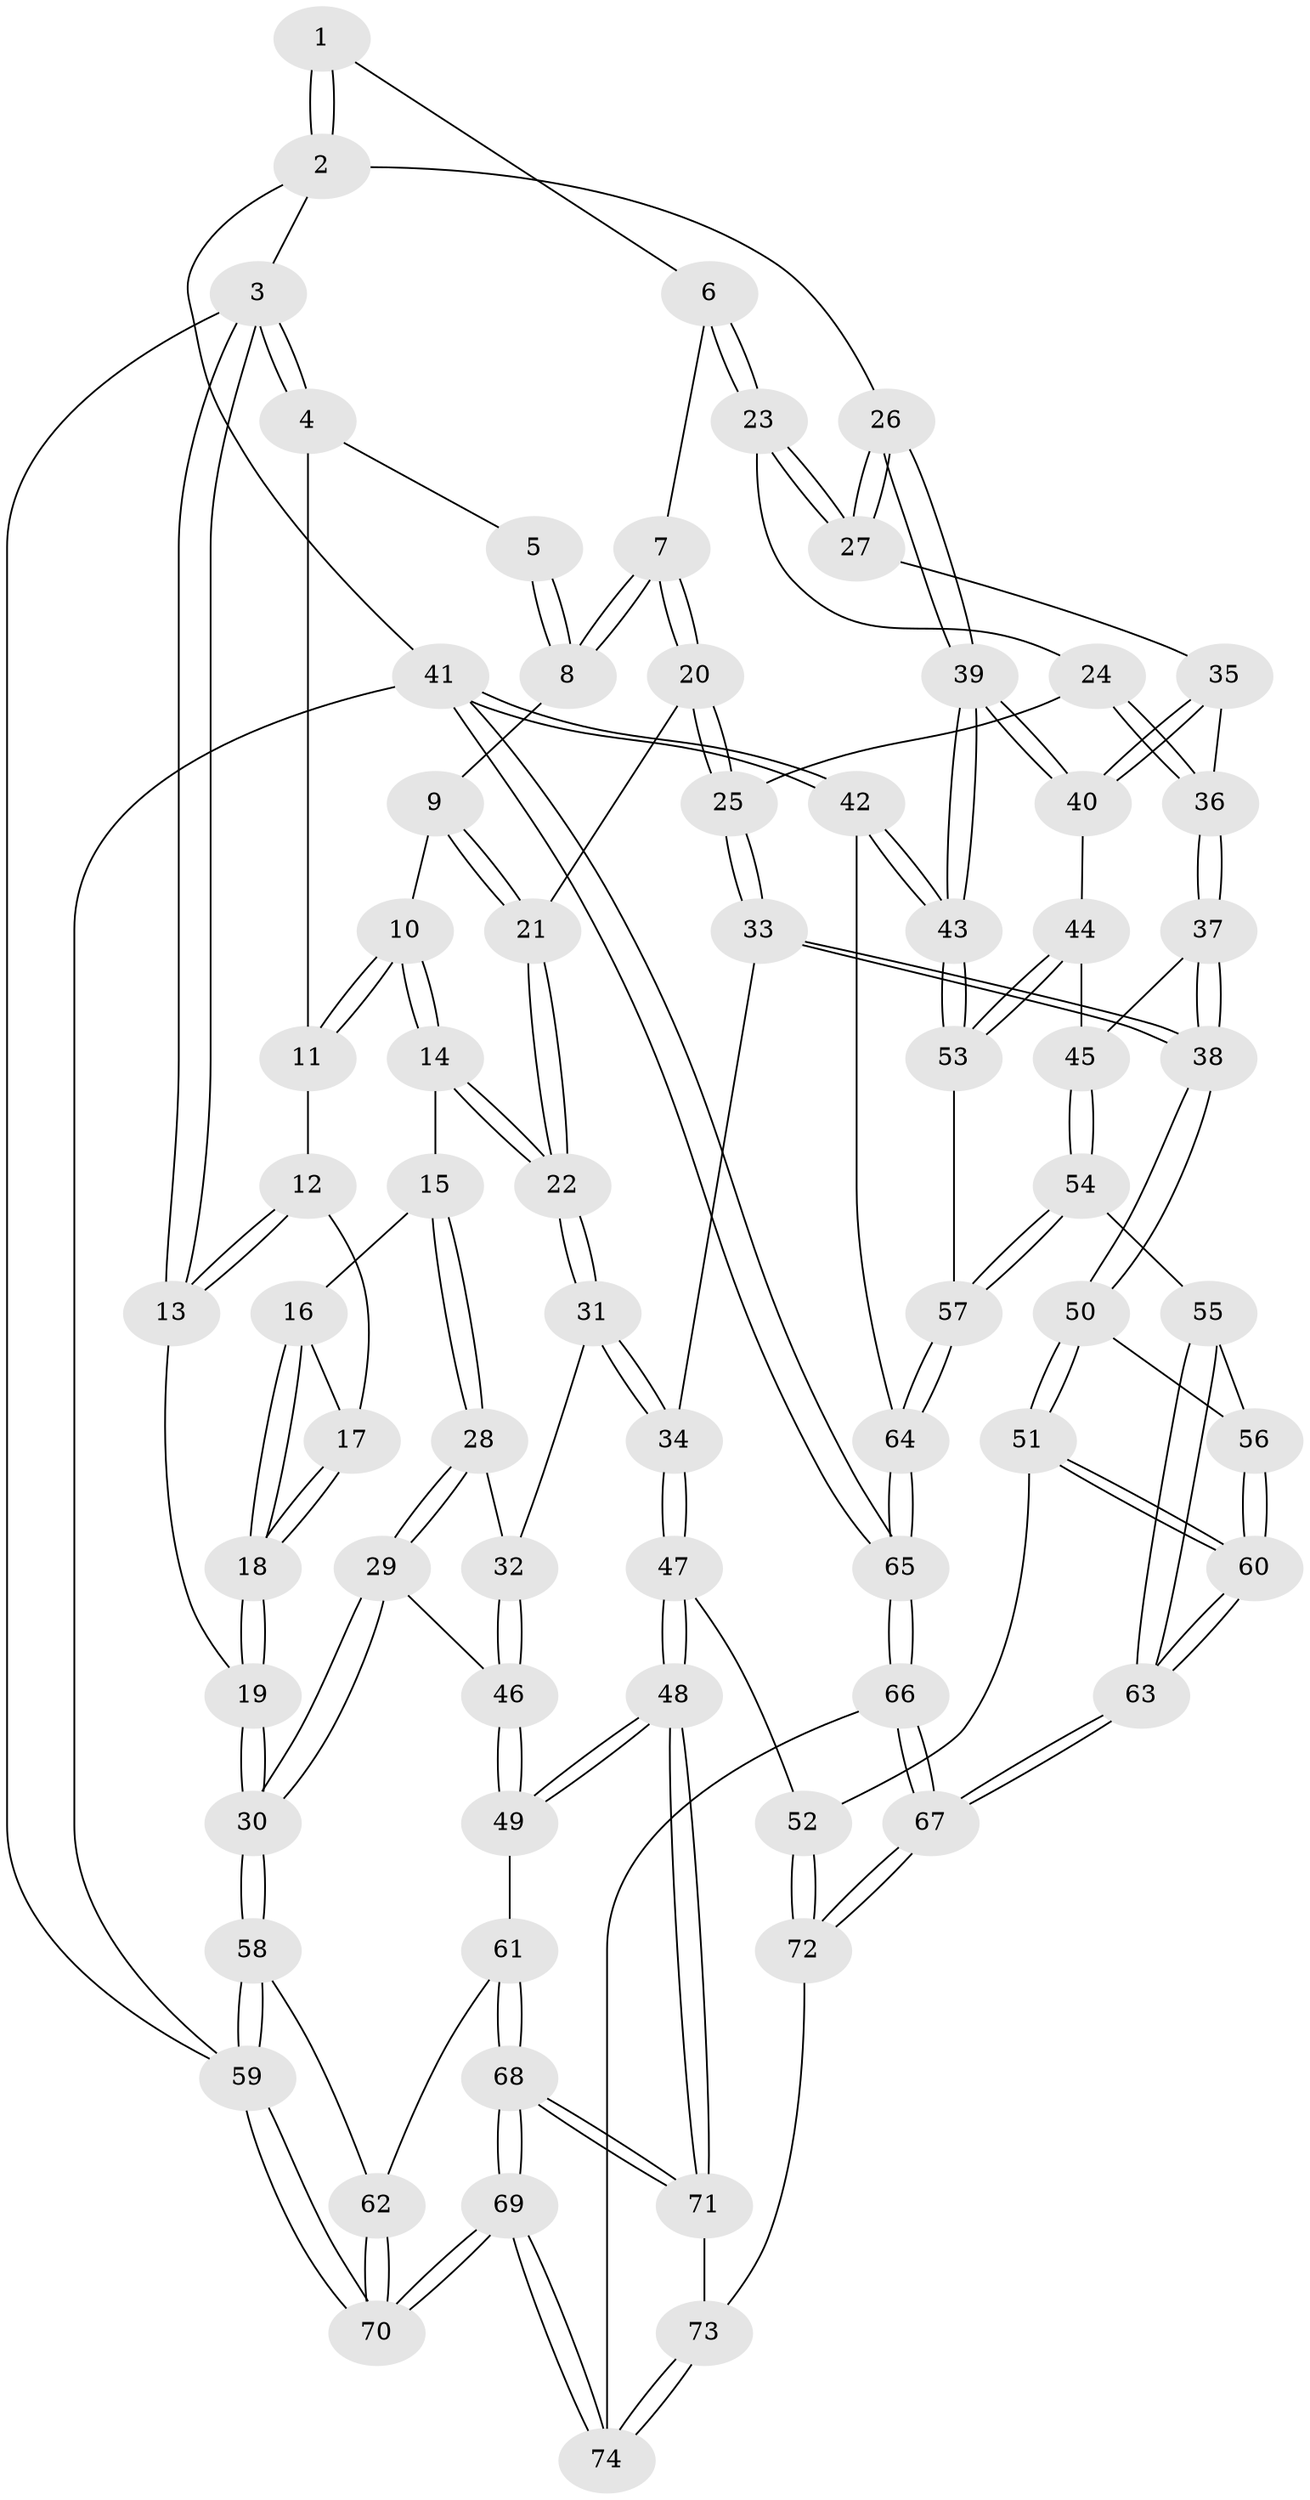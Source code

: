 // Generated by graph-tools (version 1.1) at 2025/38/03/09/25 02:38:40]
// undirected, 74 vertices, 182 edges
graph export_dot {
graph [start="1"]
  node [color=gray90,style=filled];
  1 [pos="+0.6959017803969751+0"];
  2 [pos="+1+0"];
  3 [pos="+0+0"];
  4 [pos="+0.13765912982730513+0"];
  5 [pos="+0.5529476766351736+0"];
  6 [pos="+0.5752000014373589+0.19222819300580185"];
  7 [pos="+0.5492934733478699+0.1919798744519584"];
  8 [pos="+0.4439207489954141+0.118377576167679"];
  9 [pos="+0.35922411389082204+0.14228128300230877"];
  10 [pos="+0.2919873880533005+0.12919520912055432"];
  11 [pos="+0.15567200695050218+0"];
  12 [pos="+0.07178597095069295+0.1589363243706208"];
  13 [pos="+0+0.08376575249520671"];
  14 [pos="+0.21923111222153704+0.22401664470057064"];
  15 [pos="+0.1618871971416241+0.24842151916451752"];
  16 [pos="+0.12683584212652435+0.22675953187158732"];
  17 [pos="+0.07569764679427357+0.1658279520886699"];
  18 [pos="+0+0.31297778153335887"];
  19 [pos="+0+0.3919127721336218"];
  20 [pos="+0.4759887737789141+0.3038706262225717"];
  21 [pos="+0.39569167037008535+0.27851768193428883"];
  22 [pos="+0.32655079520289554+0.34832981908342525"];
  23 [pos="+0.6598339698985459+0.2351106044578029"];
  24 [pos="+0.640556568204296+0.3505964790856887"];
  25 [pos="+0.49072534983918464+0.3666260949066367"];
  26 [pos="+1+0"];
  27 [pos="+1+0.10835054491917594"];
  28 [pos="+0.14639877618979696+0.3098912460993934"];
  29 [pos="+0+0.4671517303299968"];
  30 [pos="+0+0.45277904067272257"];
  31 [pos="+0.32800017293827927+0.43875941355142356"];
  32 [pos="+0.2561891451732396+0.4646935630118302"];
  33 [pos="+0.44073042190058054+0.4738417581969084"];
  34 [pos="+0.43032519486217263+0.47764859478072763"];
  35 [pos="+0.9659237457836157+0.1945669973002705"];
  36 [pos="+0.6775609935115174+0.43924178381519124"];
  37 [pos="+0.6825561853390839+0.5066757141770735"];
  38 [pos="+0.6275595831764268+0.534507435876143"];
  39 [pos="+1+0.5765576914729739"];
  40 [pos="+0.8695932861214054+0.4888306996284539"];
  41 [pos="+1+1"];
  42 [pos="+1+0.7264441025614362"];
  43 [pos="+1+0.697468078430734"];
  44 [pos="+0.8608981520838402+0.4974870960950026"];
  45 [pos="+0.7212235403740376+0.5211700838328746"];
  46 [pos="+0.16129727719995257+0.5741761428452183"];
  47 [pos="+0.3918630178265242+0.7137702536191001"];
  48 [pos="+0.30266239024644076+0.7266632274721962"];
  49 [pos="+0.18739849373819892+0.6676458996354216"];
  50 [pos="+0.6029591279847551+0.6060476507154929"];
  51 [pos="+0.5139169170103087+0.7418191417574181"];
  52 [pos="+0.39480488071127057+0.7151940265444324"];
  53 [pos="+0.8962812379109459+0.6023727682955052"];
  54 [pos="+0.770821998447263+0.6868671639594021"];
  55 [pos="+0.7605383139603509+0.6943099239194078"];
  56 [pos="+0.6821505854088682+0.6890006165172309"];
  57 [pos="+0.8502803725375911+0.7142720259292513"];
  58 [pos="+0+0.7155015751232601"];
  59 [pos="+0+1"];
  60 [pos="+0.5776948316378877+0.8180604054138941"];
  61 [pos="+0.10670020633086293+0.740155605167667"];
  62 [pos="+0.10188756329347132+0.741855681838399"];
  63 [pos="+0.6297401249876017+0.9019311721676573"];
  64 [pos="+0.8766773717517312+0.7537427950325939"];
  65 [pos="+0.7331160104023982+1"];
  66 [pos="+0.7297992843129759+1"];
  67 [pos="+0.6893333663964366+1"];
  68 [pos="+0.16425236637268875+0.9359968815816628"];
  69 [pos="+0+1"];
  70 [pos="+0+1"];
  71 [pos="+0.2711751285280616+0.8833818082931734"];
  72 [pos="+0.40923105186322895+0.9342188508160889"];
  73 [pos="+0.31659481234347625+0.932217155042231"];
  74 [pos="+0.279156829794395+1"];
  1 -- 2;
  1 -- 2;
  1 -- 6;
  2 -- 3;
  2 -- 26;
  2 -- 41;
  3 -- 4;
  3 -- 4;
  3 -- 13;
  3 -- 13;
  3 -- 59;
  4 -- 5;
  4 -- 11;
  5 -- 8;
  5 -- 8;
  6 -- 7;
  6 -- 23;
  6 -- 23;
  7 -- 8;
  7 -- 8;
  7 -- 20;
  7 -- 20;
  8 -- 9;
  9 -- 10;
  9 -- 21;
  9 -- 21;
  10 -- 11;
  10 -- 11;
  10 -- 14;
  10 -- 14;
  11 -- 12;
  12 -- 13;
  12 -- 13;
  12 -- 17;
  13 -- 19;
  14 -- 15;
  14 -- 22;
  14 -- 22;
  15 -- 16;
  15 -- 28;
  15 -- 28;
  16 -- 17;
  16 -- 18;
  16 -- 18;
  17 -- 18;
  17 -- 18;
  18 -- 19;
  18 -- 19;
  19 -- 30;
  19 -- 30;
  20 -- 21;
  20 -- 25;
  20 -- 25;
  21 -- 22;
  21 -- 22;
  22 -- 31;
  22 -- 31;
  23 -- 24;
  23 -- 27;
  23 -- 27;
  24 -- 25;
  24 -- 36;
  24 -- 36;
  25 -- 33;
  25 -- 33;
  26 -- 27;
  26 -- 27;
  26 -- 39;
  26 -- 39;
  27 -- 35;
  28 -- 29;
  28 -- 29;
  28 -- 32;
  29 -- 30;
  29 -- 30;
  29 -- 46;
  30 -- 58;
  30 -- 58;
  31 -- 32;
  31 -- 34;
  31 -- 34;
  32 -- 46;
  32 -- 46;
  33 -- 34;
  33 -- 38;
  33 -- 38;
  34 -- 47;
  34 -- 47;
  35 -- 36;
  35 -- 40;
  35 -- 40;
  36 -- 37;
  36 -- 37;
  37 -- 38;
  37 -- 38;
  37 -- 45;
  38 -- 50;
  38 -- 50;
  39 -- 40;
  39 -- 40;
  39 -- 43;
  39 -- 43;
  40 -- 44;
  41 -- 42;
  41 -- 42;
  41 -- 65;
  41 -- 65;
  41 -- 59;
  42 -- 43;
  42 -- 43;
  42 -- 64;
  43 -- 53;
  43 -- 53;
  44 -- 45;
  44 -- 53;
  44 -- 53;
  45 -- 54;
  45 -- 54;
  46 -- 49;
  46 -- 49;
  47 -- 48;
  47 -- 48;
  47 -- 52;
  48 -- 49;
  48 -- 49;
  48 -- 71;
  48 -- 71;
  49 -- 61;
  50 -- 51;
  50 -- 51;
  50 -- 56;
  51 -- 52;
  51 -- 60;
  51 -- 60;
  52 -- 72;
  52 -- 72;
  53 -- 57;
  54 -- 55;
  54 -- 57;
  54 -- 57;
  55 -- 56;
  55 -- 63;
  55 -- 63;
  56 -- 60;
  56 -- 60;
  57 -- 64;
  57 -- 64;
  58 -- 59;
  58 -- 59;
  58 -- 62;
  59 -- 70;
  59 -- 70;
  60 -- 63;
  60 -- 63;
  61 -- 62;
  61 -- 68;
  61 -- 68;
  62 -- 70;
  62 -- 70;
  63 -- 67;
  63 -- 67;
  64 -- 65;
  64 -- 65;
  65 -- 66;
  65 -- 66;
  66 -- 67;
  66 -- 67;
  66 -- 74;
  67 -- 72;
  67 -- 72;
  68 -- 69;
  68 -- 69;
  68 -- 71;
  68 -- 71;
  69 -- 70;
  69 -- 70;
  69 -- 74;
  69 -- 74;
  71 -- 73;
  72 -- 73;
  73 -- 74;
  73 -- 74;
}
